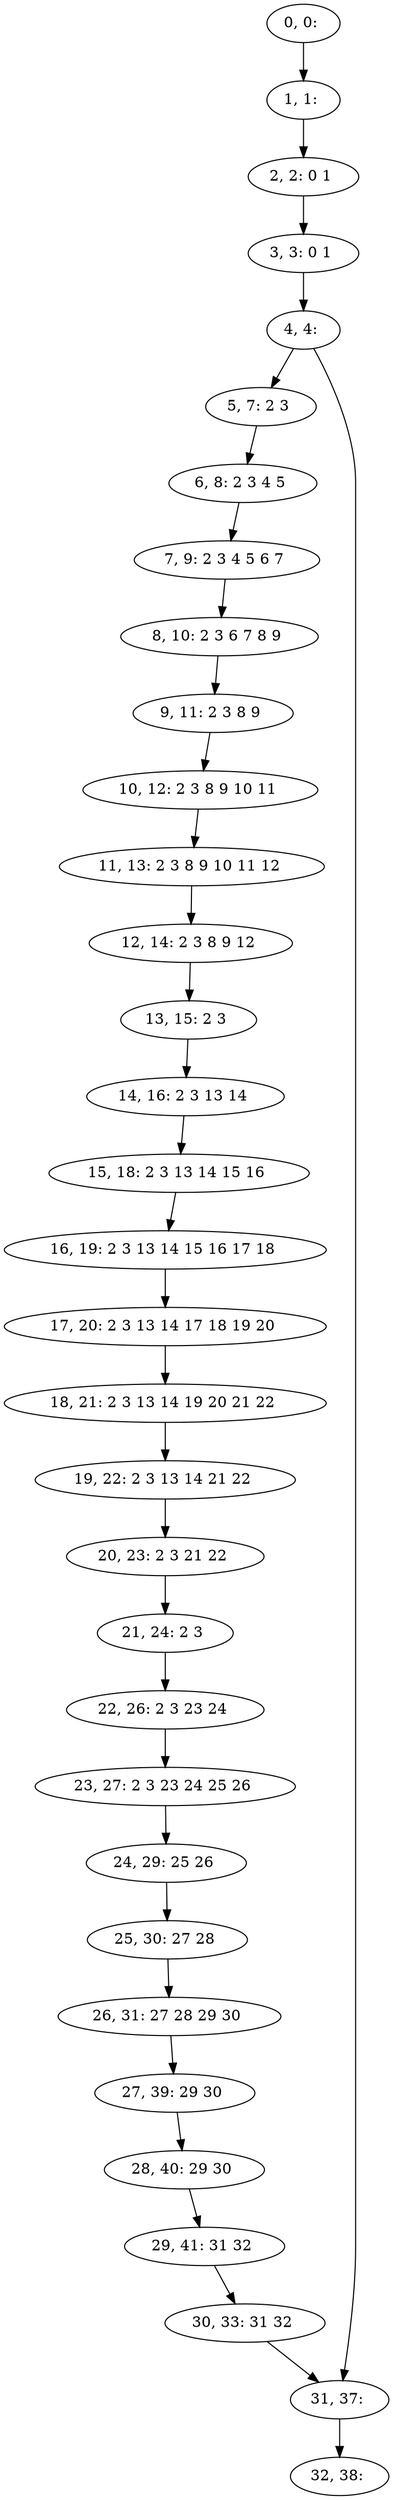 digraph G {
0[label="0, 0: "];
1[label="1, 1: "];
2[label="2, 2: 0 1 "];
3[label="3, 3: 0 1 "];
4[label="4, 4: "];
5[label="5, 7: 2 3 "];
6[label="6, 8: 2 3 4 5 "];
7[label="7, 9: 2 3 4 5 6 7 "];
8[label="8, 10: 2 3 6 7 8 9 "];
9[label="9, 11: 2 3 8 9 "];
10[label="10, 12: 2 3 8 9 10 11 "];
11[label="11, 13: 2 3 8 9 10 11 12 "];
12[label="12, 14: 2 3 8 9 12 "];
13[label="13, 15: 2 3 "];
14[label="14, 16: 2 3 13 14 "];
15[label="15, 18: 2 3 13 14 15 16 "];
16[label="16, 19: 2 3 13 14 15 16 17 18 "];
17[label="17, 20: 2 3 13 14 17 18 19 20 "];
18[label="18, 21: 2 3 13 14 19 20 21 22 "];
19[label="19, 22: 2 3 13 14 21 22 "];
20[label="20, 23: 2 3 21 22 "];
21[label="21, 24: 2 3 "];
22[label="22, 26: 2 3 23 24 "];
23[label="23, 27: 2 3 23 24 25 26 "];
24[label="24, 29: 25 26 "];
25[label="25, 30: 27 28 "];
26[label="26, 31: 27 28 29 30 "];
27[label="27, 39: 29 30 "];
28[label="28, 40: 29 30 "];
29[label="29, 41: 31 32 "];
30[label="30, 33: 31 32 "];
31[label="31, 37: "];
32[label="32, 38: "];
0->1 ;
1->2 ;
2->3 ;
3->4 ;
4->5 ;
4->31 ;
5->6 ;
6->7 ;
7->8 ;
8->9 ;
9->10 ;
10->11 ;
11->12 ;
12->13 ;
13->14 ;
14->15 ;
15->16 ;
16->17 ;
17->18 ;
18->19 ;
19->20 ;
20->21 ;
21->22 ;
22->23 ;
23->24 ;
24->25 ;
25->26 ;
26->27 ;
27->28 ;
28->29 ;
29->30 ;
30->31 ;
31->32 ;
}
